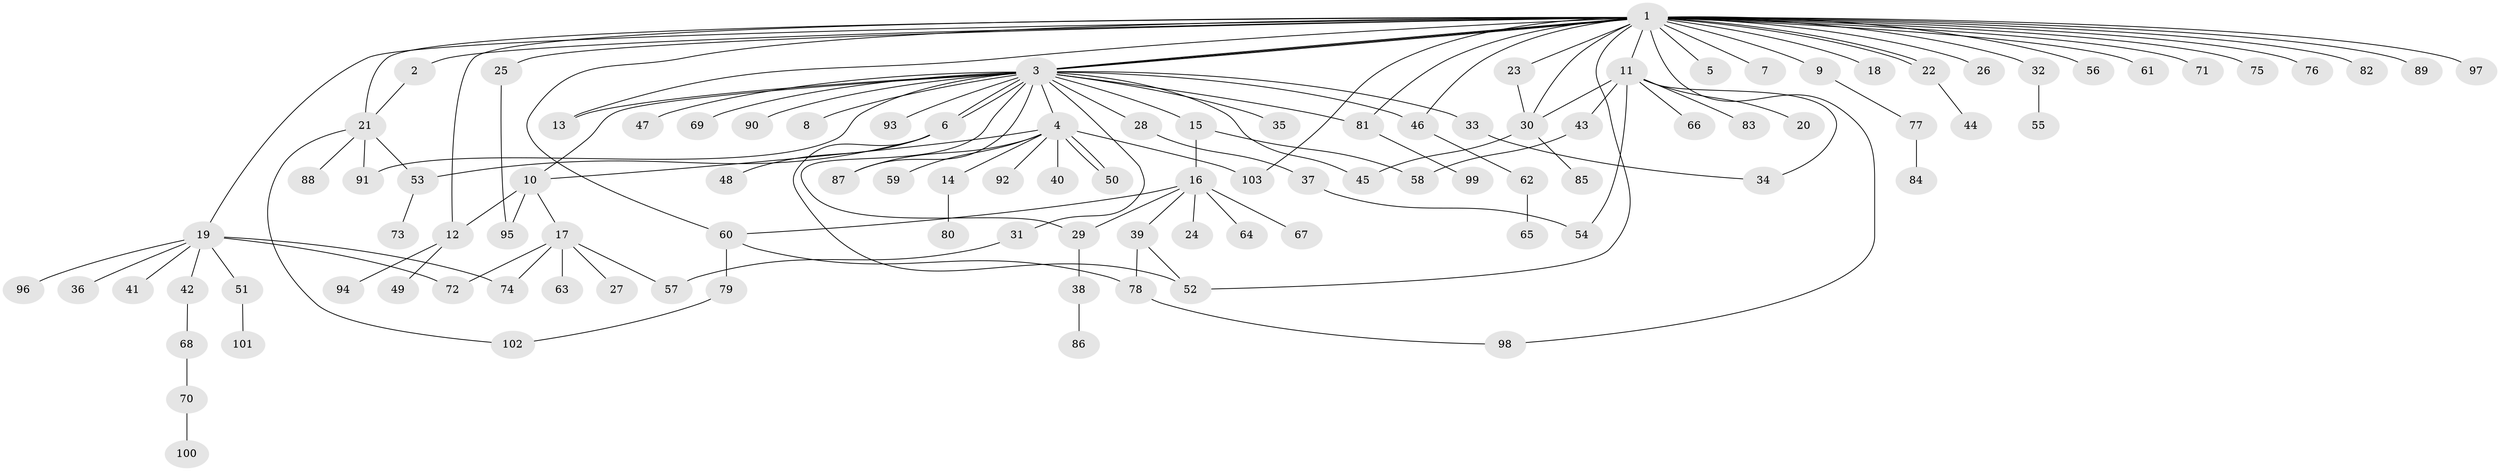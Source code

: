 // Generated by graph-tools (version 1.1) at 2025/14/03/09/25 04:14:48]
// undirected, 103 vertices, 134 edges
graph export_dot {
graph [start="1"]
  node [color=gray90,style=filled];
  1;
  2;
  3;
  4;
  5;
  6;
  7;
  8;
  9;
  10;
  11;
  12;
  13;
  14;
  15;
  16;
  17;
  18;
  19;
  20;
  21;
  22;
  23;
  24;
  25;
  26;
  27;
  28;
  29;
  30;
  31;
  32;
  33;
  34;
  35;
  36;
  37;
  38;
  39;
  40;
  41;
  42;
  43;
  44;
  45;
  46;
  47;
  48;
  49;
  50;
  51;
  52;
  53;
  54;
  55;
  56;
  57;
  58;
  59;
  60;
  61;
  62;
  63;
  64;
  65;
  66;
  67;
  68;
  69;
  70;
  71;
  72;
  73;
  74;
  75;
  76;
  77;
  78;
  79;
  80;
  81;
  82;
  83;
  84;
  85;
  86;
  87;
  88;
  89;
  90;
  91;
  92;
  93;
  94;
  95;
  96;
  97;
  98;
  99;
  100;
  101;
  102;
  103;
  1 -- 2;
  1 -- 3;
  1 -- 3;
  1 -- 3;
  1 -- 5;
  1 -- 7;
  1 -- 9;
  1 -- 11;
  1 -- 12;
  1 -- 13;
  1 -- 18;
  1 -- 19;
  1 -- 21;
  1 -- 22;
  1 -- 22;
  1 -- 23;
  1 -- 25;
  1 -- 26;
  1 -- 30;
  1 -- 32;
  1 -- 46;
  1 -- 52;
  1 -- 56;
  1 -- 60;
  1 -- 61;
  1 -- 71;
  1 -- 75;
  1 -- 76;
  1 -- 81;
  1 -- 82;
  1 -- 89;
  1 -- 97;
  1 -- 98;
  1 -- 103;
  2 -- 21;
  3 -- 4;
  3 -- 6;
  3 -- 6;
  3 -- 8;
  3 -- 10;
  3 -- 13;
  3 -- 15;
  3 -- 28;
  3 -- 29;
  3 -- 31;
  3 -- 33;
  3 -- 35;
  3 -- 45;
  3 -- 46;
  3 -- 47;
  3 -- 69;
  3 -- 81;
  3 -- 87;
  3 -- 90;
  3 -- 91;
  3 -- 93;
  4 -- 10;
  4 -- 14;
  4 -- 40;
  4 -- 50;
  4 -- 50;
  4 -- 59;
  4 -- 87;
  4 -- 92;
  4 -- 103;
  6 -- 48;
  6 -- 52;
  6 -- 53;
  9 -- 77;
  10 -- 12;
  10 -- 17;
  10 -- 95;
  11 -- 20;
  11 -- 30;
  11 -- 34;
  11 -- 43;
  11 -- 54;
  11 -- 66;
  11 -- 83;
  12 -- 49;
  12 -- 94;
  14 -- 80;
  15 -- 16;
  15 -- 58;
  16 -- 24;
  16 -- 29;
  16 -- 39;
  16 -- 60;
  16 -- 64;
  16 -- 67;
  17 -- 27;
  17 -- 57;
  17 -- 63;
  17 -- 72;
  17 -- 74;
  19 -- 36;
  19 -- 41;
  19 -- 42;
  19 -- 51;
  19 -- 72;
  19 -- 74;
  19 -- 96;
  21 -- 53;
  21 -- 88;
  21 -- 91;
  21 -- 102;
  22 -- 44;
  23 -- 30;
  25 -- 95;
  28 -- 37;
  29 -- 38;
  30 -- 45;
  30 -- 85;
  31 -- 57;
  32 -- 55;
  33 -- 34;
  37 -- 54;
  38 -- 86;
  39 -- 52;
  39 -- 78;
  42 -- 68;
  43 -- 58;
  46 -- 62;
  51 -- 101;
  53 -- 73;
  60 -- 78;
  60 -- 79;
  62 -- 65;
  68 -- 70;
  70 -- 100;
  77 -- 84;
  78 -- 98;
  79 -- 102;
  81 -- 99;
}
